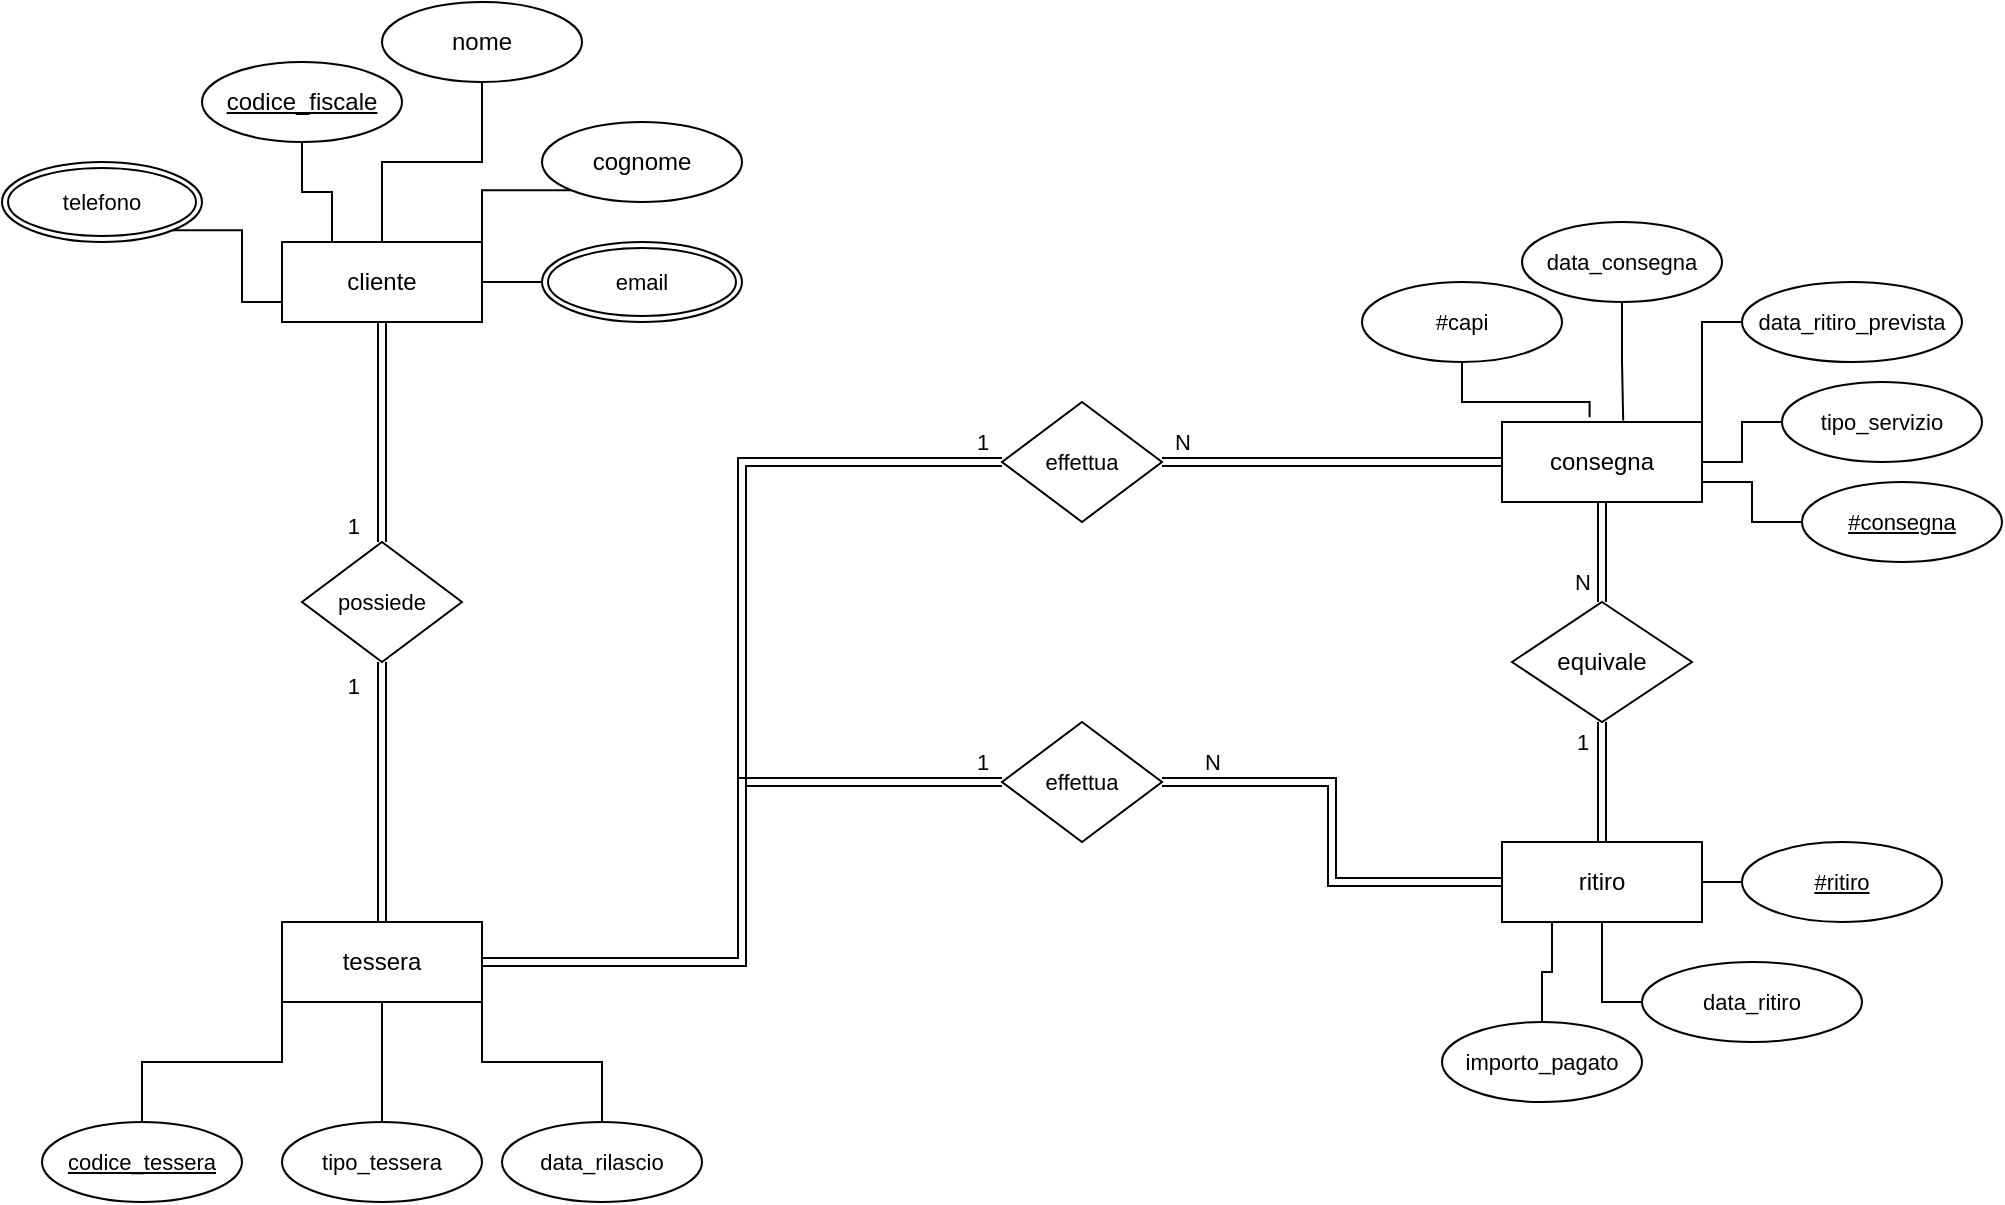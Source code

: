 <mxfile version="21.6.3" type="device">
  <diagram name="lavanderia gennaio 2011" id="Os8zaT6pPowqYSEt4kJ_">
    <mxGraphModel dx="1043" dy="1255" grid="1" gridSize="10" guides="1" tooltips="1" connect="1" arrows="1" fold="1" page="0" pageScale="1" pageWidth="827" pageHeight="1169" math="0" shadow="0">
      <root>
        <mxCell id="0" />
        <mxCell id="1" parent="0" />
        <mxCell id="g6xRgZUsjSiJFhDPu2VY-27" style="edgeStyle=orthogonalEdgeStyle;rounded=0;orthogonalLoop=1;jettySize=auto;html=1;exitX=1;exitY=0.5;exitDx=0;exitDy=0;entryX=0;entryY=0.5;entryDx=0;entryDy=0;labelBackgroundColor=default;strokeColor=default;fontFamily=Helvetica;fontSize=11;fontColor=default;endArrow=none;endFill=0;shape=link;" parent="1" source="g6xRgZUsjSiJFhDPu2VY-17" target="g6xRgZUsjSiJFhDPu2VY-25" edge="1">
          <mxGeometry relative="1" as="geometry" />
        </mxCell>
        <mxCell id="g6xRgZUsjSiJFhDPu2VY-29" value="1" style="edgeLabel;html=1;align=center;verticalAlign=middle;resizable=0;points=[];fontSize=11;fontFamily=Helvetica;fontColor=default;" parent="g6xRgZUsjSiJFhDPu2VY-27" vertex="1" connectable="0">
          <mxGeometry x="0.424" y="1" relative="1" as="geometry">
            <mxPoint x="121" y="-27" as="offset" />
          </mxGeometry>
        </mxCell>
        <mxCell id="g6xRgZUsjSiJFhDPu2VY-28" style="edgeStyle=orthogonalEdgeStyle;shape=link;rounded=0;orthogonalLoop=1;jettySize=auto;html=1;exitX=1;exitY=0.5;exitDx=0;exitDy=0;entryX=0;entryY=0.5;entryDx=0;entryDy=0;labelBackgroundColor=default;strokeColor=default;fontFamily=Helvetica;fontSize=11;fontColor=default;endArrow=none;endFill=0;" parent="1" source="g6xRgZUsjSiJFhDPu2VY-17" target="g6xRgZUsjSiJFhDPu2VY-26" edge="1">
          <mxGeometry relative="1" as="geometry" />
        </mxCell>
        <mxCell id="g6xRgZUsjSiJFhDPu2VY-30" value="1" style="edgeLabel;html=1;align=center;verticalAlign=middle;resizable=0;points=[];fontSize=11;fontFamily=Helvetica;fontColor=default;" parent="g6xRgZUsjSiJFhDPu2VY-28" vertex="1" connectable="0">
          <mxGeometry x="0.845" relative="1" as="geometry">
            <mxPoint x="17" y="-10" as="offset" />
          </mxGeometry>
        </mxCell>
        <mxCell id="g6xRgZUsjSiJFhDPu2VY-1" value="cliente" style="whiteSpace=wrap;html=1;align=center;" parent="1" vertex="1">
          <mxGeometry x="-250" y="-10" width="100" height="40" as="geometry" />
        </mxCell>
        <mxCell id="g6xRgZUsjSiJFhDPu2VY-7" style="edgeStyle=orthogonalEdgeStyle;shape=connector;rounded=0;orthogonalLoop=1;jettySize=auto;html=1;exitX=0.5;exitY=1;exitDx=0;exitDy=0;entryX=0.25;entryY=0;entryDx=0;entryDy=0;labelBackgroundColor=default;strokeColor=default;fontFamily=Helvetica;fontSize=11;fontColor=default;endArrow=none;endFill=0;" parent="1" source="g6xRgZUsjSiJFhDPu2VY-2" target="g6xRgZUsjSiJFhDPu2VY-1" edge="1">
          <mxGeometry relative="1" as="geometry" />
        </mxCell>
        <mxCell id="g6xRgZUsjSiJFhDPu2VY-2" value="codice_fiscale" style="ellipse;whiteSpace=wrap;html=1;align=center;fontStyle=4;" parent="1" vertex="1">
          <mxGeometry x="-290" y="-100" width="100" height="40" as="geometry" />
        </mxCell>
        <mxCell id="g6xRgZUsjSiJFhDPu2VY-5" style="edgeStyle=orthogonalEdgeStyle;rounded=0;orthogonalLoop=1;jettySize=auto;html=1;exitX=0.5;exitY=1;exitDx=0;exitDy=0;entryX=0.5;entryY=0;entryDx=0;entryDy=0;endArrow=none;endFill=0;" parent="1" source="g6xRgZUsjSiJFhDPu2VY-3" target="g6xRgZUsjSiJFhDPu2VY-1" edge="1">
          <mxGeometry relative="1" as="geometry" />
        </mxCell>
        <mxCell id="g6xRgZUsjSiJFhDPu2VY-3" value="nome" style="ellipse;whiteSpace=wrap;html=1;align=center;" parent="1" vertex="1">
          <mxGeometry x="-200" y="-130" width="100" height="40" as="geometry" />
        </mxCell>
        <mxCell id="g6xRgZUsjSiJFhDPu2VY-6" style="edgeStyle=orthogonalEdgeStyle;shape=connector;rounded=0;orthogonalLoop=1;jettySize=auto;html=1;exitX=0;exitY=1;exitDx=0;exitDy=0;entryX=1;entryY=0;entryDx=0;entryDy=0;labelBackgroundColor=default;strokeColor=default;fontFamily=Helvetica;fontSize=11;fontColor=default;endArrow=none;endFill=0;" parent="1" source="g6xRgZUsjSiJFhDPu2VY-4" target="g6xRgZUsjSiJFhDPu2VY-1" edge="1">
          <mxGeometry relative="1" as="geometry" />
        </mxCell>
        <mxCell id="g6xRgZUsjSiJFhDPu2VY-4" value="cognome" style="ellipse;whiteSpace=wrap;html=1;align=center;" parent="1" vertex="1">
          <mxGeometry x="-120" y="-70" width="100" height="40" as="geometry" />
        </mxCell>
        <mxCell id="g6xRgZUsjSiJFhDPu2VY-11" style="edgeStyle=orthogonalEdgeStyle;shape=connector;rounded=0;orthogonalLoop=1;jettySize=auto;html=1;exitX=0;exitY=0.5;exitDx=0;exitDy=0;entryX=1;entryY=0.5;entryDx=0;entryDy=0;labelBackgroundColor=default;strokeColor=default;fontFamily=Helvetica;fontSize=11;fontColor=default;endArrow=none;endFill=0;" parent="1" source="g6xRgZUsjSiJFhDPu2VY-8" target="g6xRgZUsjSiJFhDPu2VY-1" edge="1">
          <mxGeometry relative="1" as="geometry" />
        </mxCell>
        <mxCell id="g6xRgZUsjSiJFhDPu2VY-8" value="email" style="ellipse;shape=doubleEllipse;margin=3;whiteSpace=wrap;html=1;align=center;fontFamily=Helvetica;fontSize=11;fontColor=default;" parent="1" vertex="1">
          <mxGeometry x="-120" y="-10" width="100" height="40" as="geometry" />
        </mxCell>
        <mxCell id="g6xRgZUsjSiJFhDPu2VY-10" style="edgeStyle=orthogonalEdgeStyle;shape=connector;rounded=0;orthogonalLoop=1;jettySize=auto;html=1;exitX=1;exitY=1;exitDx=0;exitDy=0;entryX=0;entryY=0.75;entryDx=0;entryDy=0;labelBackgroundColor=default;strokeColor=default;fontFamily=Helvetica;fontSize=11;fontColor=default;endArrow=none;endFill=0;" parent="1" source="g6xRgZUsjSiJFhDPu2VY-9" target="g6xRgZUsjSiJFhDPu2VY-1" edge="1">
          <mxGeometry relative="1" as="geometry" />
        </mxCell>
        <mxCell id="g6xRgZUsjSiJFhDPu2VY-9" value="telefono" style="ellipse;shape=doubleEllipse;margin=3;whiteSpace=wrap;html=1;align=center;fontFamily=Helvetica;fontSize=11;fontColor=default;" parent="1" vertex="1">
          <mxGeometry x="-390" y="-50" width="100" height="40" as="geometry" />
        </mxCell>
        <mxCell id="g6xRgZUsjSiJFhDPu2VY-12" value="" style="shape=link;html=1;rounded=0;labelBackgroundColor=default;strokeColor=default;fontFamily=Helvetica;fontSize=11;fontColor=default;endArrow=none;endFill=0;exitX=0.5;exitY=1;exitDx=0;exitDy=0;" parent="1" source="g6xRgZUsjSiJFhDPu2VY-1" target="g6xRgZUsjSiJFhDPu2VY-14" edge="1">
          <mxGeometry relative="1" as="geometry">
            <mxPoint x="-170" y="90" as="sourcePoint" />
            <mxPoint x="-10" y="90" as="targetPoint" />
          </mxGeometry>
        </mxCell>
        <mxCell id="g6xRgZUsjSiJFhDPu2VY-13" value="1" style="resizable=0;html=1;whiteSpace=wrap;align=right;verticalAlign=bottom;fontFamily=Helvetica;fontSize=11;fontColor=default;" parent="g6xRgZUsjSiJFhDPu2VY-12" connectable="0" vertex="1">
          <mxGeometry x="1" relative="1" as="geometry">
            <mxPoint x="-10" as="offset" />
          </mxGeometry>
        </mxCell>
        <mxCell id="g6xRgZUsjSiJFhDPu2VY-14" value="possiede" style="shape=rhombus;perimeter=rhombusPerimeter;whiteSpace=wrap;html=1;align=center;fontFamily=Helvetica;fontSize=11;fontColor=default;" parent="1" vertex="1">
          <mxGeometry x="-240" y="140" width="80" height="60" as="geometry" />
        </mxCell>
        <mxCell id="g6xRgZUsjSiJFhDPu2VY-15" value="" style="shape=link;html=1;rounded=0;labelBackgroundColor=default;strokeColor=default;fontFamily=Helvetica;fontSize=11;fontColor=default;endArrow=none;endFill=0;entryX=0.5;entryY=1;entryDx=0;entryDy=0;exitX=0.5;exitY=0;exitDx=0;exitDy=0;" parent="1" source="g6xRgZUsjSiJFhDPu2VY-17" target="g6xRgZUsjSiJFhDPu2VY-14" edge="1">
          <mxGeometry relative="1" as="geometry">
            <mxPoint x="-130" y="320" as="sourcePoint" />
            <mxPoint x="-10" y="190" as="targetPoint" />
          </mxGeometry>
        </mxCell>
        <mxCell id="g6xRgZUsjSiJFhDPu2VY-16" value="1" style="resizable=0;html=1;whiteSpace=wrap;align=right;verticalAlign=bottom;fontFamily=Helvetica;fontSize=11;fontColor=default;" parent="g6xRgZUsjSiJFhDPu2VY-15" connectable="0" vertex="1">
          <mxGeometry x="1" relative="1" as="geometry">
            <mxPoint x="-10" y="20" as="offset" />
          </mxGeometry>
        </mxCell>
        <mxCell id="g6xRgZUsjSiJFhDPu2VY-17" value="tessera" style="whiteSpace=wrap;html=1;align=center;" parent="1" vertex="1">
          <mxGeometry x="-250" y="330" width="100" height="40" as="geometry" />
        </mxCell>
        <mxCell id="g6xRgZUsjSiJFhDPu2VY-22" style="edgeStyle=orthogonalEdgeStyle;shape=connector;rounded=0;orthogonalLoop=1;jettySize=auto;html=1;exitX=0.5;exitY=0;exitDx=0;exitDy=0;entryX=0;entryY=1;entryDx=0;entryDy=0;labelBackgroundColor=default;strokeColor=default;fontFamily=Helvetica;fontSize=11;fontColor=default;endArrow=none;endFill=0;" parent="1" source="g6xRgZUsjSiJFhDPu2VY-18" target="g6xRgZUsjSiJFhDPu2VY-17" edge="1">
          <mxGeometry relative="1" as="geometry" />
        </mxCell>
        <mxCell id="g6xRgZUsjSiJFhDPu2VY-18" value="codice_tessera" style="ellipse;whiteSpace=wrap;html=1;align=center;fontStyle=4;fontFamily=Helvetica;fontSize=11;fontColor=default;" parent="1" vertex="1">
          <mxGeometry x="-370" y="430" width="100" height="40" as="geometry" />
        </mxCell>
        <mxCell id="g6xRgZUsjSiJFhDPu2VY-24" style="edgeStyle=orthogonalEdgeStyle;shape=connector;rounded=0;orthogonalLoop=1;jettySize=auto;html=1;exitX=0.5;exitY=0;exitDx=0;exitDy=0;entryX=1;entryY=1;entryDx=0;entryDy=0;labelBackgroundColor=default;strokeColor=default;fontFamily=Helvetica;fontSize=11;fontColor=default;endArrow=none;endFill=0;" parent="1" source="g6xRgZUsjSiJFhDPu2VY-19" target="g6xRgZUsjSiJFhDPu2VY-17" edge="1">
          <mxGeometry relative="1" as="geometry" />
        </mxCell>
        <mxCell id="g6xRgZUsjSiJFhDPu2VY-19" value="data_rilascio" style="ellipse;whiteSpace=wrap;html=1;align=center;fontFamily=Helvetica;fontSize=11;fontColor=default;" parent="1" vertex="1">
          <mxGeometry x="-140" y="430" width="100" height="40" as="geometry" />
        </mxCell>
        <mxCell id="g6xRgZUsjSiJFhDPu2VY-23" style="edgeStyle=orthogonalEdgeStyle;shape=connector;rounded=0;orthogonalLoop=1;jettySize=auto;html=1;exitX=0.5;exitY=0;exitDx=0;exitDy=0;entryX=0.5;entryY=1;entryDx=0;entryDy=0;labelBackgroundColor=default;strokeColor=default;fontFamily=Helvetica;fontSize=11;fontColor=default;endArrow=none;endFill=0;" parent="1" source="g6xRgZUsjSiJFhDPu2VY-21" target="g6xRgZUsjSiJFhDPu2VY-17" edge="1">
          <mxGeometry relative="1" as="geometry" />
        </mxCell>
        <mxCell id="g6xRgZUsjSiJFhDPu2VY-21" value="tipo_tessera" style="ellipse;whiteSpace=wrap;html=1;align=center;fontFamily=Helvetica;fontSize=11;fontColor=default;" parent="1" vertex="1">
          <mxGeometry x="-250" y="430" width="100" height="40" as="geometry" />
        </mxCell>
        <mxCell id="g6xRgZUsjSiJFhDPu2VY-25" value="effettua" style="shape=rhombus;perimeter=rhombusPerimeter;whiteSpace=wrap;html=1;align=center;fontFamily=Helvetica;fontSize=11;fontColor=default;" parent="1" vertex="1">
          <mxGeometry x="110" y="70" width="80" height="60" as="geometry" />
        </mxCell>
        <mxCell id="g6xRgZUsjSiJFhDPu2VY-26" value="effettua" style="shape=rhombus;perimeter=rhombusPerimeter;whiteSpace=wrap;html=1;align=center;fontFamily=Helvetica;fontSize=11;fontColor=default;" parent="1" vertex="1">
          <mxGeometry x="110" y="230" width="80" height="60" as="geometry" />
        </mxCell>
        <mxCell id="g6xRgZUsjSiJFhDPu2VY-31" value="consegna" style="whiteSpace=wrap;html=1;align=center;" parent="1" vertex="1">
          <mxGeometry x="360" y="80" width="100" height="40" as="geometry" />
        </mxCell>
        <mxCell id="g6xRgZUsjSiJFhDPu2VY-32" value="ritiro" style="whiteSpace=wrap;html=1;align=center;" parent="1" vertex="1">
          <mxGeometry x="360" y="290" width="100" height="40" as="geometry" />
        </mxCell>
        <mxCell id="g6xRgZUsjSiJFhDPu2VY-44" style="edgeStyle=orthogonalEdgeStyle;shape=connector;rounded=0;orthogonalLoop=1;jettySize=auto;html=1;exitX=0.5;exitY=1;exitDx=0;exitDy=0;entryX=0.438;entryY=-0.06;entryDx=0;entryDy=0;entryPerimeter=0;labelBackgroundColor=default;strokeColor=default;fontFamily=Helvetica;fontSize=11;fontColor=default;endArrow=none;endFill=0;" parent="1" source="g6xRgZUsjSiJFhDPu2VY-33" target="g6xRgZUsjSiJFhDPu2VY-31" edge="1">
          <mxGeometry relative="1" as="geometry" />
        </mxCell>
        <mxCell id="g6xRgZUsjSiJFhDPu2VY-33" value="#capi" style="ellipse;whiteSpace=wrap;html=1;align=center;fontFamily=Helvetica;fontSize=11;fontColor=default;" parent="1" vertex="1">
          <mxGeometry x="290" y="10" width="100" height="40" as="geometry" />
        </mxCell>
        <mxCell id="g6xRgZUsjSiJFhDPu2VY-43" style="edgeStyle=orthogonalEdgeStyle;shape=connector;rounded=0;orthogonalLoop=1;jettySize=auto;html=1;exitX=0.5;exitY=1;exitDx=0;exitDy=0;entryX=0.606;entryY=-0.02;entryDx=0;entryDy=0;entryPerimeter=0;labelBackgroundColor=default;strokeColor=default;fontFamily=Helvetica;fontSize=11;fontColor=default;endArrow=none;endFill=0;" parent="1" source="g6xRgZUsjSiJFhDPu2VY-35" target="g6xRgZUsjSiJFhDPu2VY-31" edge="1">
          <mxGeometry relative="1" as="geometry" />
        </mxCell>
        <mxCell id="g6xRgZUsjSiJFhDPu2VY-35" value="data_consegna" style="ellipse;whiteSpace=wrap;html=1;align=center;fontFamily=Helvetica;fontSize=11;fontColor=default;" parent="1" vertex="1">
          <mxGeometry x="370" y="-20" width="100" height="40" as="geometry" />
        </mxCell>
        <mxCell id="g6xRgZUsjSiJFhDPu2VY-40" style="edgeStyle=orthogonalEdgeStyle;shape=connector;rounded=0;orthogonalLoop=1;jettySize=auto;html=1;exitX=0;exitY=0.5;exitDx=0;exitDy=0;entryX=1;entryY=0;entryDx=0;entryDy=0;labelBackgroundColor=default;strokeColor=default;fontFamily=Helvetica;fontSize=11;fontColor=default;endArrow=none;endFill=0;" parent="1" source="g6xRgZUsjSiJFhDPu2VY-36" target="g6xRgZUsjSiJFhDPu2VY-31" edge="1">
          <mxGeometry relative="1" as="geometry" />
        </mxCell>
        <mxCell id="g6xRgZUsjSiJFhDPu2VY-36" value="data_ritiro_prevista" style="ellipse;whiteSpace=wrap;html=1;align=center;fontFamily=Helvetica;fontSize=11;fontColor=default;" parent="1" vertex="1">
          <mxGeometry x="480" y="10" width="110" height="40" as="geometry" />
        </mxCell>
        <mxCell id="g6xRgZUsjSiJFhDPu2VY-41" style="edgeStyle=orthogonalEdgeStyle;shape=connector;rounded=0;orthogonalLoop=1;jettySize=auto;html=1;exitX=0;exitY=0.5;exitDx=0;exitDy=0;entryX=1;entryY=0.5;entryDx=0;entryDy=0;labelBackgroundColor=default;strokeColor=default;fontFamily=Helvetica;fontSize=11;fontColor=default;endArrow=none;endFill=0;" parent="1" source="g6xRgZUsjSiJFhDPu2VY-37" target="g6xRgZUsjSiJFhDPu2VY-31" edge="1">
          <mxGeometry relative="1" as="geometry" />
        </mxCell>
        <mxCell id="g6xRgZUsjSiJFhDPu2VY-37" value="tipo_servizio" style="ellipse;whiteSpace=wrap;html=1;align=center;fontFamily=Helvetica;fontSize=11;fontColor=default;" parent="1" vertex="1">
          <mxGeometry x="500" y="60" width="100" height="40" as="geometry" />
        </mxCell>
        <mxCell id="g6xRgZUsjSiJFhDPu2VY-42" style="edgeStyle=orthogonalEdgeStyle;shape=connector;rounded=0;orthogonalLoop=1;jettySize=auto;html=1;exitX=0;exitY=0.5;exitDx=0;exitDy=0;entryX=1;entryY=0.75;entryDx=0;entryDy=0;labelBackgroundColor=default;strokeColor=default;fontFamily=Helvetica;fontSize=11;fontColor=default;endArrow=none;endFill=0;" parent="1" source="g6xRgZUsjSiJFhDPu2VY-39" target="g6xRgZUsjSiJFhDPu2VY-31" edge="1">
          <mxGeometry relative="1" as="geometry" />
        </mxCell>
        <mxCell id="g6xRgZUsjSiJFhDPu2VY-39" value="#consegna" style="ellipse;whiteSpace=wrap;html=1;align=center;fontStyle=4;fontFamily=Helvetica;fontSize=11;fontColor=default;" parent="1" vertex="1">
          <mxGeometry x="510" y="110" width="100" height="40" as="geometry" />
        </mxCell>
        <mxCell id="g6xRgZUsjSiJFhDPu2VY-47" style="edgeStyle=orthogonalEdgeStyle;shape=link;rounded=0;orthogonalLoop=1;jettySize=auto;html=1;exitX=0;exitY=0.5;exitDx=0;exitDy=0;entryX=1;entryY=0.5;entryDx=0;entryDy=0;labelBackgroundColor=default;strokeColor=default;fontFamily=Helvetica;fontSize=11;fontColor=default;endArrow=none;endFill=0;" parent="1" source="g6xRgZUsjSiJFhDPu2VY-31" target="g6xRgZUsjSiJFhDPu2VY-25" edge="1">
          <mxGeometry relative="1" as="geometry">
            <mxPoint x="-140" y="40" as="sourcePoint" />
            <mxPoint x="120" y="110" as="targetPoint" />
          </mxGeometry>
        </mxCell>
        <mxCell id="g6xRgZUsjSiJFhDPu2VY-48" value="N" style="edgeLabel;html=1;align=center;verticalAlign=middle;resizable=0;points=[];fontSize=11;fontFamily=Helvetica;fontColor=default;" parent="g6xRgZUsjSiJFhDPu2VY-47" vertex="1" connectable="0">
          <mxGeometry x="0.424" y="1" relative="1" as="geometry">
            <mxPoint x="-39" y="-11" as="offset" />
          </mxGeometry>
        </mxCell>
        <mxCell id="g6xRgZUsjSiJFhDPu2VY-49" style="edgeStyle=orthogonalEdgeStyle;shape=link;rounded=0;orthogonalLoop=1;jettySize=auto;html=1;exitX=0;exitY=0.5;exitDx=0;exitDy=0;entryX=1;entryY=0.5;entryDx=0;entryDy=0;labelBackgroundColor=default;strokeColor=default;fontFamily=Helvetica;fontSize=11;fontColor=default;endArrow=none;endFill=0;" parent="1" source="g6xRgZUsjSiJFhDPu2VY-32" target="g6xRgZUsjSiJFhDPu2VY-26" edge="1">
          <mxGeometry relative="1" as="geometry">
            <mxPoint x="370" y="110" as="sourcePoint" />
            <mxPoint x="200" y="110" as="targetPoint" />
          </mxGeometry>
        </mxCell>
        <mxCell id="g6xRgZUsjSiJFhDPu2VY-50" value="N" style="edgeLabel;html=1;align=center;verticalAlign=middle;resizable=0;points=[];fontSize=11;fontFamily=Helvetica;fontColor=default;" parent="g6xRgZUsjSiJFhDPu2VY-49" vertex="1" connectable="0">
          <mxGeometry x="0.424" y="1" relative="1" as="geometry">
            <mxPoint x="-39" y="-11" as="offset" />
          </mxGeometry>
        </mxCell>
        <mxCell id="g6xRgZUsjSiJFhDPu2VY-52" value="" style="edgeStyle=orthogonalEdgeStyle;shape=connector;rounded=0;orthogonalLoop=1;jettySize=auto;html=1;labelBackgroundColor=default;strokeColor=default;fontFamily=Helvetica;fontSize=11;fontColor=default;endArrow=none;endFill=0;exitX=0;exitY=0.5;exitDx=0;exitDy=0;" parent="1" source="5dKg0FXM7uIR3RfgM4wT-10" target="g6xRgZUsjSiJFhDPu2VY-32" edge="1">
          <mxGeometry relative="1" as="geometry">
            <mxPoint x="490" y="310" as="sourcePoint" />
          </mxGeometry>
        </mxCell>
        <mxCell id="g6xRgZUsjSiJFhDPu2VY-56" value="" style="edgeStyle=orthogonalEdgeStyle;shape=connector;rounded=0;orthogonalLoop=1;jettySize=auto;html=1;labelBackgroundColor=default;strokeColor=default;fontFamily=Helvetica;fontSize=11;fontColor=default;endArrow=none;endFill=0;entryX=0.25;entryY=1;entryDx=0;entryDy=0;" parent="1" source="g6xRgZUsjSiJFhDPu2VY-55" target="g6xRgZUsjSiJFhDPu2VY-32" edge="1">
          <mxGeometry relative="1" as="geometry" />
        </mxCell>
        <mxCell id="g6xRgZUsjSiJFhDPu2VY-55" value="importo_pagato" style="ellipse;whiteSpace=wrap;html=1;align=center;fontFamily=Helvetica;fontSize=11;fontColor=default;" parent="1" vertex="1">
          <mxGeometry x="330" y="380" width="100" height="40" as="geometry" />
        </mxCell>
        <mxCell id="5dKg0FXM7uIR3RfgM4wT-4" value="" style="edgeStyle=orthogonalEdgeStyle;shape=link;rounded=0;orthogonalLoop=1;jettySize=auto;html=1;" edge="1" parent="1" source="5dKg0FXM7uIR3RfgM4wT-3" target="g6xRgZUsjSiJFhDPu2VY-32">
          <mxGeometry relative="1" as="geometry" />
        </mxCell>
        <mxCell id="5dKg0FXM7uIR3RfgM4wT-6" value="1" style="edgeLabel;html=1;align=center;verticalAlign=middle;resizable=0;points=[];" vertex="1" connectable="0" parent="5dKg0FXM7uIR3RfgM4wT-4">
          <mxGeometry x="-0.3" y="3" relative="1" as="geometry">
            <mxPoint x="-13" y="-11" as="offset" />
          </mxGeometry>
        </mxCell>
        <mxCell id="5dKg0FXM7uIR3RfgM4wT-5" value="" style="edgeStyle=orthogonalEdgeStyle;shape=link;rounded=0;orthogonalLoop=1;jettySize=auto;html=1;entryX=0.5;entryY=1;entryDx=0;entryDy=0;" edge="1" parent="1" source="5dKg0FXM7uIR3RfgM4wT-3" target="g6xRgZUsjSiJFhDPu2VY-31">
          <mxGeometry relative="1" as="geometry">
            <mxPoint x="410" y="120" as="targetPoint" />
          </mxGeometry>
        </mxCell>
        <mxCell id="5dKg0FXM7uIR3RfgM4wT-7" value="N" style="edgeLabel;html=1;align=center;verticalAlign=middle;resizable=0;points=[];" vertex="1" connectable="0" parent="5dKg0FXM7uIR3RfgM4wT-5">
          <mxGeometry x="0.56" y="-2" relative="1" as="geometry">
            <mxPoint x="-12" y="29" as="offset" />
          </mxGeometry>
        </mxCell>
        <mxCell id="5dKg0FXM7uIR3RfgM4wT-3" value="equivale" style="shape=rhombus;perimeter=rhombusPerimeter;whiteSpace=wrap;html=1;align=center;" vertex="1" parent="1">
          <mxGeometry x="365" y="170" width="90" height="60" as="geometry" />
        </mxCell>
        <mxCell id="5dKg0FXM7uIR3RfgM4wT-9" style="edgeStyle=orthogonalEdgeStyle;rounded=0;orthogonalLoop=1;jettySize=auto;html=1;exitX=0;exitY=0.5;exitDx=0;exitDy=0;endArrow=none;endFill=0;" edge="1" parent="1" source="5dKg0FXM7uIR3RfgM4wT-8">
          <mxGeometry relative="1" as="geometry">
            <mxPoint x="460" y="290" as="targetPoint" />
          </mxGeometry>
        </mxCell>
        <mxCell id="5dKg0FXM7uIR3RfgM4wT-8" value="#ritiro" style="ellipse;whiteSpace=wrap;html=1;align=center;fontStyle=4;fontFamily=Helvetica;fontSize=11;fontColor=default;" vertex="1" parent="1">
          <mxGeometry x="480" y="290" width="100" height="40" as="geometry" />
        </mxCell>
        <mxCell id="5dKg0FXM7uIR3RfgM4wT-10" value="data_ritiro" style="ellipse;whiteSpace=wrap;html=1;align=center;fontFamily=Helvetica;fontSize=11;fontColor=default;" vertex="1" parent="1">
          <mxGeometry x="430" y="350" width="110" height="40" as="geometry" />
        </mxCell>
      </root>
    </mxGraphModel>
  </diagram>
</mxfile>
